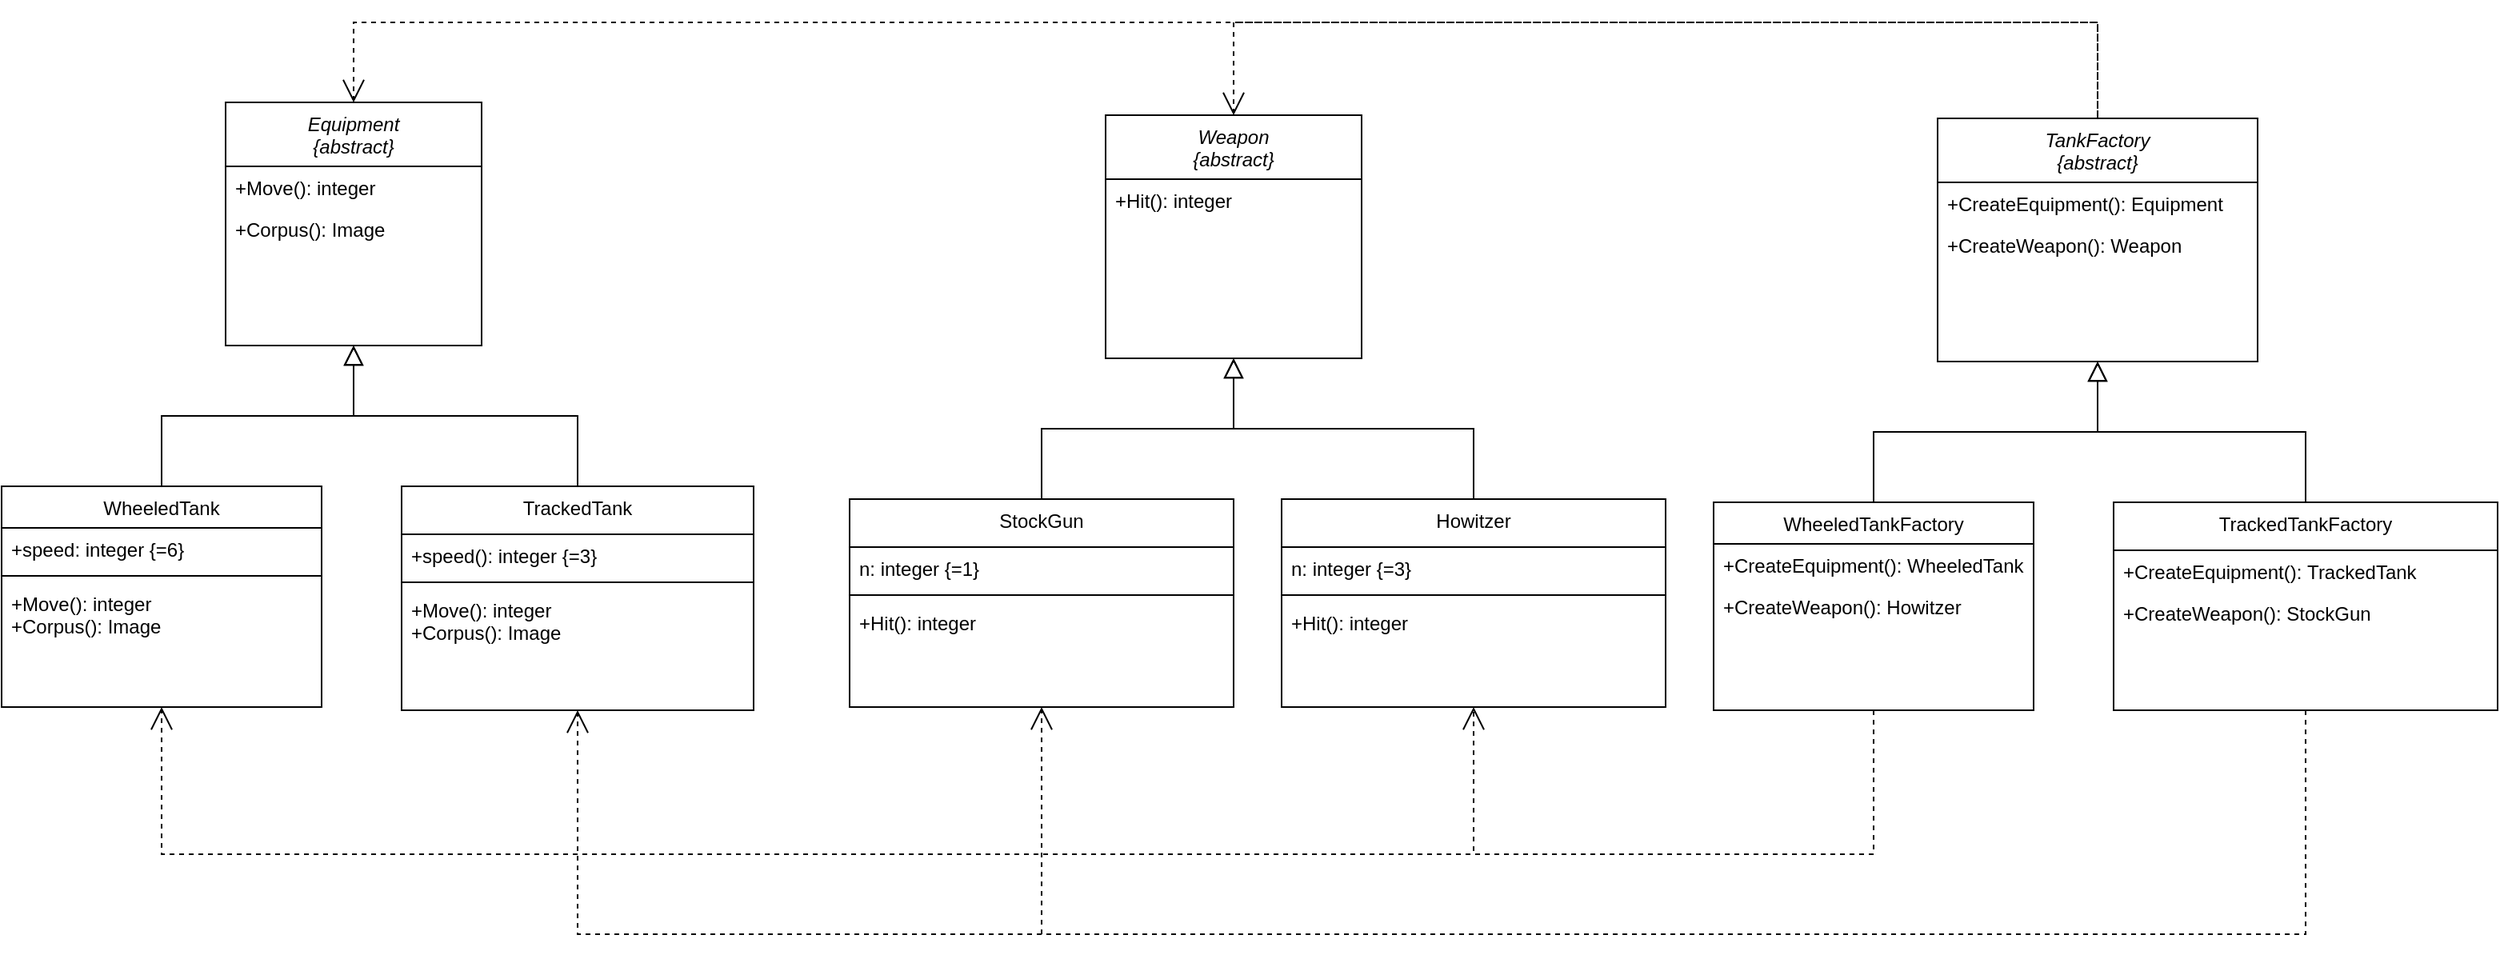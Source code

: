 <mxfile version="24.0.5" type="device">
  <diagram id="C5RBs43oDa-KdzZeNtuy" name="Page-1">
    <mxGraphModel dx="1256" dy="342" grid="1" gridSize="10" guides="1" tooltips="1" connect="1" arrows="1" fold="1" page="1" pageScale="1" pageWidth="827" pageHeight="1169" math="0" shadow="0">
      <root>
        <mxCell id="WIyWlLk6GJQsqaUBKTNV-0" />
        <mxCell id="WIyWlLk6GJQsqaUBKTNV-1" parent="WIyWlLk6GJQsqaUBKTNV-0" />
        <mxCell id="zkfFHV4jXpPFQw0GAbJ--0" value="TankFactory&#xa;{abstract}" style="swimlane;fontStyle=2;align=center;verticalAlign=top;childLayout=stackLayout;horizontal=1;startSize=40;horizontalStack=0;resizeParent=1;resizeLast=0;collapsible=1;marginBottom=0;rounded=0;shadow=0;strokeWidth=1;" parent="WIyWlLk6GJQsqaUBKTNV-1" vertex="1">
          <mxGeometry x="414" y="340" width="200" height="152" as="geometry">
            <mxRectangle x="230" y="140" width="160" height="26" as="alternateBounds" />
          </mxGeometry>
        </mxCell>
        <mxCell id="nJSs2Ho1iTU8ZLYejVj6-14" value="+CreateEquipment(): Equipment" style="text;align=left;verticalAlign=top;spacingLeft=4;spacingRight=4;overflow=hidden;rotatable=0;points=[[0,0.5],[1,0.5]];portConstraint=eastwest;fontStyle=0" parent="zkfFHV4jXpPFQw0GAbJ--0" vertex="1">
          <mxGeometry y="40" width="200" height="26" as="geometry" />
        </mxCell>
        <mxCell id="nJSs2Ho1iTU8ZLYejVj6-15" value="+CreateWeapon(): Weapon" style="text;align=left;verticalAlign=top;spacingLeft=4;spacingRight=4;overflow=hidden;rotatable=0;points=[[0,0.5],[1,0.5]];portConstraint=eastwest;" parent="zkfFHV4jXpPFQw0GAbJ--0" vertex="1">
          <mxGeometry y="66" width="200" height="26" as="geometry" />
        </mxCell>
        <mxCell id="zkfFHV4jXpPFQw0GAbJ--6" value="WheeledTankFactory" style="swimlane;fontStyle=0;align=center;verticalAlign=top;childLayout=stackLayout;horizontal=1;startSize=26;horizontalStack=0;resizeParent=1;resizeLast=0;collapsible=1;marginBottom=0;rounded=0;shadow=0;strokeWidth=1;" parent="WIyWlLk6GJQsqaUBKTNV-1" vertex="1">
          <mxGeometry x="274" y="580" width="200" height="130" as="geometry">
            <mxRectangle x="130" y="380" width="160" height="26" as="alternateBounds" />
          </mxGeometry>
        </mxCell>
        <mxCell id="nJSs2Ho1iTU8ZLYejVj6-1" value="+CreateEquipment(): WheeledTank" style="text;align=left;verticalAlign=top;spacingLeft=4;spacingRight=4;overflow=hidden;rotatable=0;points=[[0,0.5],[1,0.5]];portConstraint=eastwest;" parent="zkfFHV4jXpPFQw0GAbJ--6" vertex="1">
          <mxGeometry y="26" width="200" height="26" as="geometry" />
        </mxCell>
        <mxCell id="nJSs2Ho1iTU8ZLYejVj6-2" value="+CreateWeapon(): Howitzer" style="text;align=left;verticalAlign=top;spacingLeft=4;spacingRight=4;overflow=hidden;rotatable=0;points=[[0,0.5],[1,0.5]];portConstraint=eastwest;" parent="zkfFHV4jXpPFQw0GAbJ--6" vertex="1">
          <mxGeometry y="52" width="200" height="26" as="geometry" />
        </mxCell>
        <mxCell id="zkfFHV4jXpPFQw0GAbJ--12" value="" style="endArrow=block;endSize=10;endFill=0;shadow=0;strokeWidth=1;rounded=0;edgeStyle=elbowEdgeStyle;elbow=vertical;" parent="WIyWlLk6GJQsqaUBKTNV-1" source="zkfFHV4jXpPFQw0GAbJ--6" target="zkfFHV4jXpPFQw0GAbJ--0" edge="1">
          <mxGeometry width="160" relative="1" as="geometry">
            <mxPoint x="394" y="423" as="sourcePoint" />
            <mxPoint x="394" y="423" as="targetPoint" />
          </mxGeometry>
        </mxCell>
        <mxCell id="zkfFHV4jXpPFQw0GAbJ--13" value="TrackedTankFactory" style="swimlane;fontStyle=0;align=center;verticalAlign=top;childLayout=stackLayout;horizontal=1;startSize=30;horizontalStack=0;resizeParent=1;resizeLast=0;collapsible=1;marginBottom=0;rounded=0;shadow=0;strokeWidth=1;" parent="WIyWlLk6GJQsqaUBKTNV-1" vertex="1">
          <mxGeometry x="524" y="580" width="240" height="130" as="geometry">
            <mxRectangle x="340" y="380" width="170" height="26" as="alternateBounds" />
          </mxGeometry>
        </mxCell>
        <mxCell id="nJSs2Ho1iTU8ZLYejVj6-49" value="+CreateEquipment(): TrackedTank" style="text;align=left;verticalAlign=top;spacingLeft=4;spacingRight=4;overflow=hidden;rotatable=0;points=[[0,0.5],[1,0.5]];portConstraint=eastwest;fontStyle=0" parent="zkfFHV4jXpPFQw0GAbJ--13" vertex="1">
          <mxGeometry y="30" width="240" height="26" as="geometry" />
        </mxCell>
        <mxCell id="zkfFHV4jXpPFQw0GAbJ--11" value="+CreateWeapon(): StockGun" style="text;align=left;verticalAlign=top;spacingLeft=4;spacingRight=4;overflow=hidden;rotatable=0;points=[[0,0.5],[1,0.5]];portConstraint=eastwest;" parent="zkfFHV4jXpPFQw0GAbJ--13" vertex="1">
          <mxGeometry y="56" width="240" height="26" as="geometry" />
        </mxCell>
        <mxCell id="zkfFHV4jXpPFQw0GAbJ--16" value="" style="endArrow=block;endSize=10;endFill=0;shadow=0;strokeWidth=1;rounded=0;edgeStyle=elbowEdgeStyle;elbow=vertical;" parent="WIyWlLk6GJQsqaUBKTNV-1" source="zkfFHV4jXpPFQw0GAbJ--13" target="zkfFHV4jXpPFQw0GAbJ--0" edge="1">
          <mxGeometry width="160" relative="1" as="geometry">
            <mxPoint x="404" y="593" as="sourcePoint" />
            <mxPoint x="504" y="491" as="targetPoint" />
          </mxGeometry>
        </mxCell>
        <mxCell id="nJSs2Ho1iTU8ZLYejVj6-3" value="Equipment&#xa;{abstract}" style="swimlane;fontStyle=2;align=center;verticalAlign=top;childLayout=stackLayout;horizontal=1;startSize=40;horizontalStack=0;resizeParent=1;resizeLast=0;collapsible=1;marginBottom=0;rounded=0;shadow=0;strokeWidth=1;" parent="WIyWlLk6GJQsqaUBKTNV-1" vertex="1">
          <mxGeometry x="-656" y="330" width="160" height="152" as="geometry">
            <mxRectangle x="230" y="140" width="160" height="26" as="alternateBounds" />
          </mxGeometry>
        </mxCell>
        <mxCell id="nJSs2Ho1iTU8ZLYejVj6-12" value="+Move(): integer" style="text;align=left;verticalAlign=top;spacingLeft=4;spacingRight=4;overflow=hidden;rotatable=0;points=[[0,0.5],[1,0.5]];portConstraint=eastwest;" parent="nJSs2Ho1iTU8ZLYejVj6-3" vertex="1">
          <mxGeometry y="40" width="160" height="26" as="geometry" />
        </mxCell>
        <mxCell id="nJSs2Ho1iTU8ZLYejVj6-13" value="+Corpus(): Image" style="text;align=left;verticalAlign=top;spacingLeft=4;spacingRight=4;overflow=hidden;rotatable=0;points=[[0,0.5],[1,0.5]];portConstraint=eastwest;" parent="nJSs2Ho1iTU8ZLYejVj6-3" vertex="1">
          <mxGeometry y="66" width="160" height="26" as="geometry" />
        </mxCell>
        <mxCell id="nJSs2Ho1iTU8ZLYejVj6-4" value="WheeledTank" style="swimlane;fontStyle=0;align=center;verticalAlign=top;childLayout=stackLayout;horizontal=1;startSize=26;horizontalStack=0;resizeParent=1;resizeLast=0;collapsible=1;marginBottom=0;rounded=0;shadow=0;strokeWidth=1;" parent="WIyWlLk6GJQsqaUBKTNV-1" vertex="1">
          <mxGeometry x="-796" y="570" width="200" height="138" as="geometry">
            <mxRectangle x="130" y="380" width="160" height="26" as="alternateBounds" />
          </mxGeometry>
        </mxCell>
        <mxCell id="nJSs2Ho1iTU8ZLYejVj6-5" value="+speed: integer {=6}" style="text;align=left;verticalAlign=top;spacingLeft=4;spacingRight=4;overflow=hidden;rotatable=0;points=[[0,0.5],[1,0.5]];portConstraint=eastwest;fontStyle=0" parent="nJSs2Ho1iTU8ZLYejVj6-4" vertex="1">
          <mxGeometry y="26" width="200" height="26" as="geometry" />
        </mxCell>
        <mxCell id="xOFZYgzqbZBAnOboihyc-0" value="" style="line;html=1;strokeWidth=1;align=left;verticalAlign=middle;spacingTop=-1;spacingLeft=3;spacingRight=3;rotatable=0;labelPosition=right;points=[];portConstraint=eastwest;" parent="nJSs2Ho1iTU8ZLYejVj6-4" vertex="1">
          <mxGeometry y="52" width="200" height="8" as="geometry" />
        </mxCell>
        <mxCell id="nJSs2Ho1iTU8ZLYejVj6-6" value="+Move(): integer&#xa;+Corpus(): Image" style="text;align=left;verticalAlign=top;spacingLeft=4;spacingRight=4;overflow=hidden;rotatable=0;points=[[0,0.5],[1,0.5]];portConstraint=eastwest;" parent="nJSs2Ho1iTU8ZLYejVj6-4" vertex="1">
          <mxGeometry y="60" width="200" height="50" as="geometry" />
        </mxCell>
        <mxCell id="nJSs2Ho1iTU8ZLYejVj6-7" value="" style="endArrow=block;endSize=10;endFill=0;shadow=0;strokeWidth=1;rounded=0;edgeStyle=elbowEdgeStyle;elbow=vertical;" parent="WIyWlLk6GJQsqaUBKTNV-1" source="nJSs2Ho1iTU8ZLYejVj6-4" target="nJSs2Ho1iTU8ZLYejVj6-3" edge="1">
          <mxGeometry width="160" relative="1" as="geometry">
            <mxPoint x="-676" y="413" as="sourcePoint" />
            <mxPoint x="-676" y="413" as="targetPoint" />
          </mxGeometry>
        </mxCell>
        <mxCell id="nJSs2Ho1iTU8ZLYejVj6-8" value="TrackedTank" style="swimlane;fontStyle=0;align=center;verticalAlign=top;childLayout=stackLayout;horizontal=1;startSize=30;horizontalStack=0;resizeParent=1;resizeLast=0;collapsible=1;marginBottom=0;rounded=0;shadow=0;strokeWidth=1;" parent="WIyWlLk6GJQsqaUBKTNV-1" vertex="1">
          <mxGeometry x="-546" y="570" width="220" height="140" as="geometry">
            <mxRectangle x="340" y="380" width="170" height="26" as="alternateBounds" />
          </mxGeometry>
        </mxCell>
        <mxCell id="nJSs2Ho1iTU8ZLYejVj6-9" value="+speed(): integer {=3}" style="text;align=left;verticalAlign=top;spacingLeft=4;spacingRight=4;overflow=hidden;rotatable=0;points=[[0,0.5],[1,0.5]];portConstraint=eastwest;" parent="nJSs2Ho1iTU8ZLYejVj6-8" vertex="1">
          <mxGeometry y="30" width="220" height="26" as="geometry" />
        </mxCell>
        <mxCell id="xOFZYgzqbZBAnOboihyc-1" value="" style="line;html=1;strokeWidth=1;align=left;verticalAlign=middle;spacingTop=-1;spacingLeft=3;spacingRight=3;rotatable=0;labelPosition=right;points=[];portConstraint=eastwest;" parent="nJSs2Ho1iTU8ZLYejVj6-8" vertex="1">
          <mxGeometry y="56" width="220" height="8" as="geometry" />
        </mxCell>
        <mxCell id="nJSs2Ho1iTU8ZLYejVj6-10" value="+Move(): integer&#xa;+Corpus(): Image" style="text;align=left;verticalAlign=top;spacingLeft=4;spacingRight=4;overflow=hidden;rotatable=0;points=[[0,0.5],[1,0.5]];portConstraint=eastwest;" parent="nJSs2Ho1iTU8ZLYejVj6-8" vertex="1">
          <mxGeometry y="64" width="220" height="46" as="geometry" />
        </mxCell>
        <mxCell id="nJSs2Ho1iTU8ZLYejVj6-11" value="" style="endArrow=block;endSize=10;endFill=0;shadow=0;strokeWidth=1;rounded=0;edgeStyle=elbowEdgeStyle;elbow=vertical;" parent="WIyWlLk6GJQsqaUBKTNV-1" source="nJSs2Ho1iTU8ZLYejVj6-8" target="nJSs2Ho1iTU8ZLYejVj6-3" edge="1">
          <mxGeometry width="160" relative="1" as="geometry">
            <mxPoint x="-666" y="583" as="sourcePoint" />
            <mxPoint x="-566" y="481" as="targetPoint" />
          </mxGeometry>
        </mxCell>
        <mxCell id="nJSs2Ho1iTU8ZLYejVj6-16" value="Weapon&#xa;{abstract}" style="swimlane;fontStyle=2;align=center;verticalAlign=top;childLayout=stackLayout;horizontal=1;startSize=40;horizontalStack=0;resizeParent=1;resizeLast=0;collapsible=1;marginBottom=0;rounded=0;shadow=0;strokeWidth=1;" parent="WIyWlLk6GJQsqaUBKTNV-1" vertex="1">
          <mxGeometry x="-106" y="338" width="160" height="152" as="geometry">
            <mxRectangle x="230" y="140" width="160" height="26" as="alternateBounds" />
          </mxGeometry>
        </mxCell>
        <mxCell id="nJSs2Ho1iTU8ZLYejVj6-17" value="+Hit(): integer" style="text;align=left;verticalAlign=top;spacingLeft=4;spacingRight=4;overflow=hidden;rotatable=0;points=[[0,0.5],[1,0.5]];portConstraint=eastwest;" parent="nJSs2Ho1iTU8ZLYejVj6-16" vertex="1">
          <mxGeometry y="40" width="160" height="26" as="geometry" />
        </mxCell>
        <mxCell id="nJSs2Ho1iTU8ZLYejVj6-22" value="" style="endArrow=block;endSize=10;endFill=0;shadow=0;strokeWidth=1;rounded=0;edgeStyle=elbowEdgeStyle;elbow=vertical;exitX=0.5;exitY=0;exitDx=0;exitDy=0;" parent="WIyWlLk6GJQsqaUBKTNV-1" source="nJSs2Ho1iTU8ZLYejVj6-52" target="nJSs2Ho1iTU8ZLYejVj6-16" edge="1">
          <mxGeometry width="160" relative="1" as="geometry">
            <mxPoint x="-146" y="578" as="sourcePoint" />
            <mxPoint x="-126" y="421" as="targetPoint" />
          </mxGeometry>
        </mxCell>
        <mxCell id="nJSs2Ho1iTU8ZLYejVj6-23" value="Howitzer" style="swimlane;fontStyle=0;align=center;verticalAlign=top;childLayout=stackLayout;horizontal=1;startSize=30;horizontalStack=0;resizeParent=1;resizeLast=0;collapsible=1;marginBottom=0;rounded=0;shadow=0;strokeWidth=1;" parent="WIyWlLk6GJQsqaUBKTNV-1" vertex="1">
          <mxGeometry x="4" y="578" width="240" height="130" as="geometry">
            <mxRectangle x="340" y="380" width="170" height="26" as="alternateBounds" />
          </mxGeometry>
        </mxCell>
        <mxCell id="nJSs2Ho1iTU8ZLYejVj6-27" value="n: integer {=3}" style="text;align=left;verticalAlign=top;spacingLeft=4;spacingRight=4;overflow=hidden;rotatable=0;points=[[0,0.5],[1,0.5]];portConstraint=eastwest;" parent="nJSs2Ho1iTU8ZLYejVj6-23" vertex="1">
          <mxGeometry y="30" width="240" height="26" as="geometry" />
        </mxCell>
        <mxCell id="nJSs2Ho1iTU8ZLYejVj6-50" value="" style="line;html=1;strokeWidth=1;align=left;verticalAlign=middle;spacingTop=-1;spacingLeft=3;spacingRight=3;rotatable=0;labelPosition=right;points=[];portConstraint=eastwest;" parent="nJSs2Ho1iTU8ZLYejVj6-23" vertex="1">
          <mxGeometry y="56" width="240" height="8" as="geometry" />
        </mxCell>
        <mxCell id="nJSs2Ho1iTU8ZLYejVj6-51" value="+Hit(): integer" style="text;align=left;verticalAlign=top;spacingLeft=4;spacingRight=4;overflow=hidden;rotatable=0;points=[[0,0.5],[1,0.5]];portConstraint=eastwest;" parent="nJSs2Ho1iTU8ZLYejVj6-23" vertex="1">
          <mxGeometry y="64" width="240" height="26" as="geometry" />
        </mxCell>
        <mxCell id="nJSs2Ho1iTU8ZLYejVj6-26" value="" style="endArrow=block;endSize=10;endFill=0;shadow=0;strokeWidth=1;rounded=0;edgeStyle=elbowEdgeStyle;elbow=vertical;" parent="WIyWlLk6GJQsqaUBKTNV-1" source="nJSs2Ho1iTU8ZLYejVj6-23" target="nJSs2Ho1iTU8ZLYejVj6-16" edge="1">
          <mxGeometry width="160" relative="1" as="geometry">
            <mxPoint x="-116" y="591" as="sourcePoint" />
            <mxPoint x="-16" y="489" as="targetPoint" />
          </mxGeometry>
        </mxCell>
        <mxCell id="nJSs2Ho1iTU8ZLYejVj6-52" value="StockGun" style="swimlane;fontStyle=0;align=center;verticalAlign=top;childLayout=stackLayout;horizontal=1;startSize=30;horizontalStack=0;resizeParent=1;resizeLast=0;collapsible=1;marginBottom=0;rounded=0;shadow=0;strokeWidth=1;" parent="WIyWlLk6GJQsqaUBKTNV-1" vertex="1">
          <mxGeometry x="-266" y="578" width="240" height="130" as="geometry">
            <mxRectangle x="340" y="380" width="170" height="26" as="alternateBounds" />
          </mxGeometry>
        </mxCell>
        <mxCell id="nJSs2Ho1iTU8ZLYejVj6-53" value="n: integer {=1}" style="text;align=left;verticalAlign=top;spacingLeft=4;spacingRight=4;overflow=hidden;rotatable=0;points=[[0,0.5],[1,0.5]];portConstraint=eastwest;" parent="nJSs2Ho1iTU8ZLYejVj6-52" vertex="1">
          <mxGeometry y="30" width="240" height="26" as="geometry" />
        </mxCell>
        <mxCell id="nJSs2Ho1iTU8ZLYejVj6-54" value="" style="line;html=1;strokeWidth=1;align=left;verticalAlign=middle;spacingTop=-1;spacingLeft=3;spacingRight=3;rotatable=0;labelPosition=right;points=[];portConstraint=eastwest;" parent="nJSs2Ho1iTU8ZLYejVj6-52" vertex="1">
          <mxGeometry y="56" width="240" height="8" as="geometry" />
        </mxCell>
        <mxCell id="nJSs2Ho1iTU8ZLYejVj6-55" value="+Hit(): integer" style="text;align=left;verticalAlign=top;spacingLeft=4;spacingRight=4;overflow=hidden;rotatable=0;points=[[0,0.5],[1,0.5]];portConstraint=eastwest;" parent="nJSs2Ho1iTU8ZLYejVj6-52" vertex="1">
          <mxGeometry y="64" width="240" height="26" as="geometry" />
        </mxCell>
        <mxCell id="nJSs2Ho1iTU8ZLYejVj6-68" value="" style="endArrow=open;endSize=12;dashed=1;html=1;rounded=0;entryX=0.5;entryY=1;entryDx=0;entryDy=0;exitX=0.5;exitY=1;exitDx=0;exitDy=0;" parent="WIyWlLk6GJQsqaUBKTNV-1" source="zkfFHV4jXpPFQw0GAbJ--6" target="nJSs2Ho1iTU8ZLYejVj6-23" edge="1">
          <mxGeometry width="160" relative="1" as="geometry">
            <mxPoint x="-106" y="620" as="sourcePoint" />
            <mxPoint x="54" y="620" as="targetPoint" />
            <Array as="points">
              <mxPoint x="374" y="800" />
              <mxPoint x="124" y="800" />
            </Array>
          </mxGeometry>
        </mxCell>
        <mxCell id="nJSs2Ho1iTU8ZLYejVj6-69" value="" style="endArrow=open;endSize=12;dashed=1;html=1;rounded=0;entryX=0.5;entryY=1;entryDx=0;entryDy=0;exitX=0.5;exitY=1;exitDx=0;exitDy=0;" parent="WIyWlLk6GJQsqaUBKTNV-1" source="zkfFHV4jXpPFQw0GAbJ--6" target="nJSs2Ho1iTU8ZLYejVj6-4" edge="1">
          <mxGeometry width="160" relative="1" as="geometry">
            <mxPoint x="104" y="750" as="sourcePoint" />
            <mxPoint x="-146" y="530" as="targetPoint" />
            <Array as="points">
              <mxPoint x="374" y="800" />
              <mxPoint x="-696" y="800" />
            </Array>
          </mxGeometry>
        </mxCell>
        <mxCell id="nJSs2Ho1iTU8ZLYejVj6-70" value="" style="endArrow=open;endSize=12;dashed=1;html=1;rounded=0;entryX=0.5;entryY=1;entryDx=0;entryDy=0;exitX=0.5;exitY=1;exitDx=0;exitDy=0;" parent="WIyWlLk6GJQsqaUBKTNV-1" source="zkfFHV4jXpPFQw0GAbJ--13" target="nJSs2Ho1iTU8ZLYejVj6-8" edge="1">
          <mxGeometry width="160" relative="1" as="geometry">
            <mxPoint x="-196" y="760" as="sourcePoint" />
            <mxPoint x="-446" y="540" as="targetPoint" />
            <Array as="points">
              <mxPoint x="644" y="850" />
              <mxPoint x="-436" y="850" />
            </Array>
          </mxGeometry>
        </mxCell>
        <mxCell id="nJSs2Ho1iTU8ZLYejVj6-71" value="" style="endArrow=open;endSize=12;dashed=1;html=1;rounded=0;entryX=0.5;entryY=1;entryDx=0;entryDy=0;exitX=0.5;exitY=1;exitDx=0;exitDy=0;" parent="WIyWlLk6GJQsqaUBKTNV-1" source="zkfFHV4jXpPFQw0GAbJ--13" target="nJSs2Ho1iTU8ZLYejVj6-52" edge="1">
          <mxGeometry width="160" relative="1" as="geometry">
            <mxPoint x="99" y="770" as="sourcePoint" />
            <mxPoint x="-151" y="550" as="targetPoint" />
            <Array as="points">
              <mxPoint x="644" y="850" />
              <mxPoint x="-146" y="850" />
            </Array>
          </mxGeometry>
        </mxCell>
        <mxCell id="PYDv6Hc7h9PDU9QWjJUJ-2" value="" style="endArrow=open;endSize=12;dashed=1;html=1;rounded=0;entryX=0.5;entryY=0;entryDx=0;entryDy=0;exitX=0.5;exitY=0;exitDx=0;exitDy=0;" edge="1" parent="WIyWlLk6GJQsqaUBKTNV-1" source="zkfFHV4jXpPFQw0GAbJ--0" target="nJSs2Ho1iTU8ZLYejVj6-16">
          <mxGeometry width="160" relative="1" as="geometry">
            <mxPoint x="340" y="212" as="sourcePoint" />
            <mxPoint x="90" y="210" as="targetPoint" />
            <Array as="points">
              <mxPoint x="514" y="280" />
              <mxPoint x="-26" y="280" />
            </Array>
          </mxGeometry>
        </mxCell>
        <mxCell id="PYDv6Hc7h9PDU9QWjJUJ-3" value="" style="endArrow=open;endSize=12;dashed=1;html=1;rounded=0;entryX=0.5;entryY=0;entryDx=0;entryDy=0;exitX=0.5;exitY=0;exitDx=0;exitDy=0;" edge="1" parent="WIyWlLk6GJQsqaUBKTNV-1" target="nJSs2Ho1iTU8ZLYejVj6-3">
          <mxGeometry width="160" relative="1" as="geometry">
            <mxPoint x="514" y="338" as="sourcePoint" />
            <mxPoint x="-26" y="336" as="targetPoint" />
            <Array as="points">
              <mxPoint x="514" y="280" />
              <mxPoint x="-576" y="280" />
            </Array>
          </mxGeometry>
        </mxCell>
      </root>
    </mxGraphModel>
  </diagram>
</mxfile>
